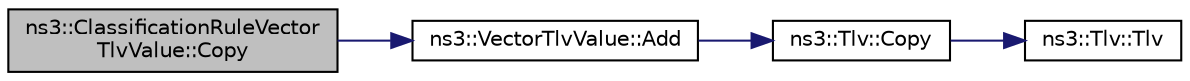 digraph "ns3::ClassificationRuleVectorTlvValue::Copy"
{
  edge [fontname="Helvetica",fontsize="10",labelfontname="Helvetica",labelfontsize="10"];
  node [fontname="Helvetica",fontsize="10",shape=record];
  rankdir="LR";
  Node1 [label="ns3::ClassificationRuleVector\lTlvValue::Copy",height=0.2,width=0.4,color="black", fillcolor="grey75", style="filled", fontcolor="black"];
  Node1 -> Node2 [color="midnightblue",fontsize="10",style="solid"];
  Node2 [label="ns3::VectorTlvValue::Add",height=0.2,width=0.4,color="black", fillcolor="white", style="filled",URL="$df/d4f/classns3_1_1VectorTlvValue.html#a9a422b96698c94e7bb4705026e236f35"];
  Node2 -> Node3 [color="midnightblue",fontsize="10",style="solid"];
  Node3 [label="ns3::Tlv::Copy",height=0.2,width=0.4,color="black", fillcolor="white", style="filled",URL="$d1/d1e/classns3_1_1Tlv.html#a3b0052e2d8b687949530b51a17e0d992"];
  Node3 -> Node4 [color="midnightblue",fontsize="10",style="solid"];
  Node4 [label="ns3::Tlv::Tlv",height=0.2,width=0.4,color="black", fillcolor="white", style="filled",URL="$d1/d1e/classns3_1_1Tlv.html#afcb108dfdebaf93fe0ab840f6cc34672"];
}
